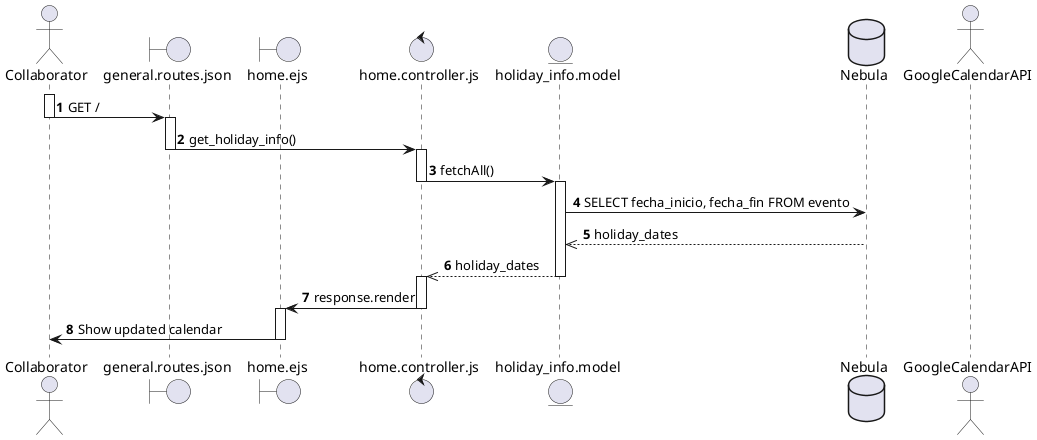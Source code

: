 @startuml REQ_7
autonumber
actor Collaborator as C 
boundary general.routes.json as Route
boundary home.ejs as home
control home.controller.js as HController
entity holiday_info.model as HModel
database Nebula as db
actor GoogleCalendarAPI as GoogleAPI

' --- Consultar días feriados desde la BD ---
activate C
C -> Route : GET /
deactivate C 

activate Route
Route -> HController : get_holiday_info()
deactivate Route

activate HController
HController -> HModel : fetchAll()
deactivate HController

activate HModel 
HModel -> db : SELECT fecha_inicio, fecha_fin FROM evento
db -->> HModel : holiday_dates
HModel -->> HController : holiday_dates
deactivate HModel

activate HController
HController -> home : response.render
deactivate HController

' --- Mostrar datos en Google Calendar (Frontend) ---
activate home
home -> C : Show updated calendar
deactivate home

@enduml
